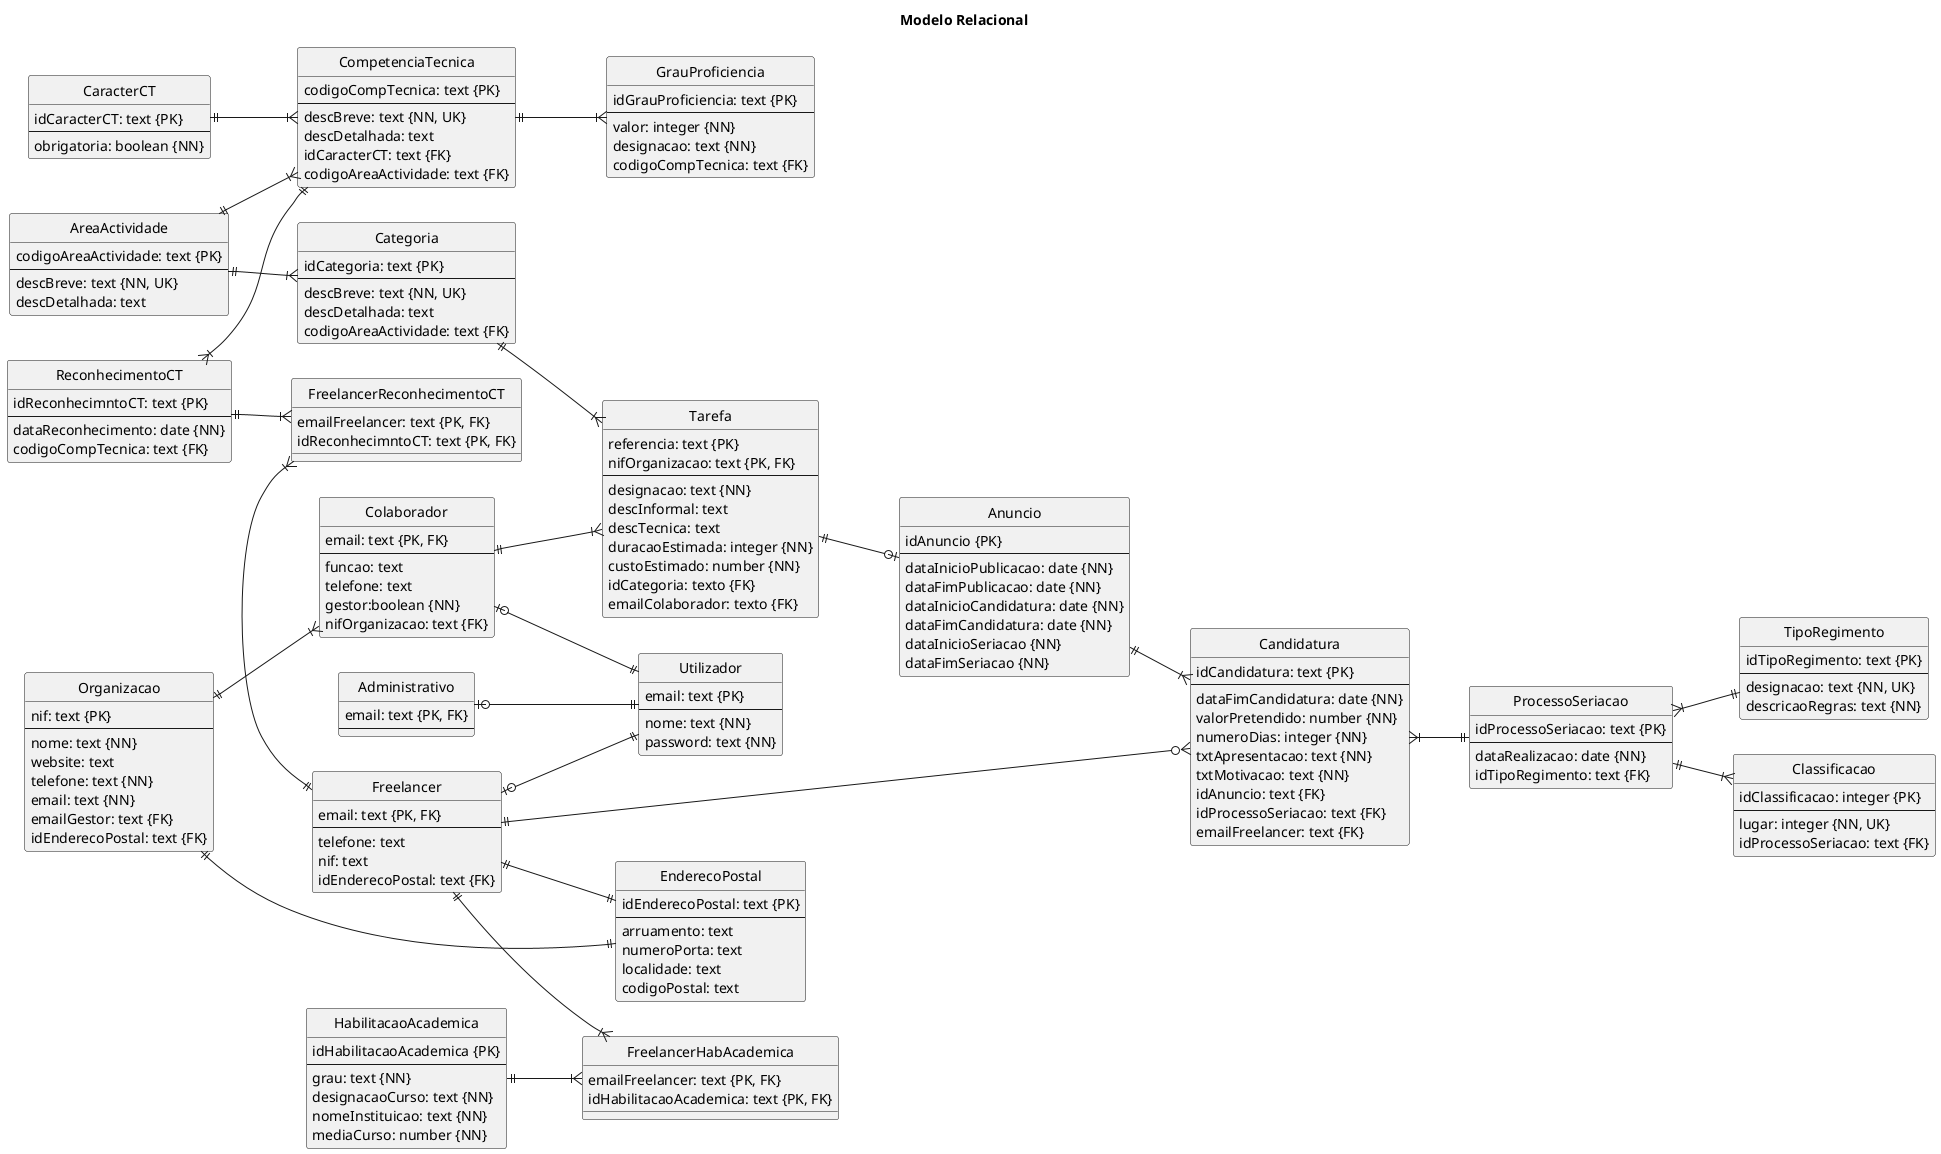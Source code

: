 @startuml

left to right direction
title Modelo Relacional

hide circle
'skinparam linetype ortho

entity "Organizacao" {
    nif: text {PK}     
    --
    nome: text {NN}
    website: text
    telefone: text {NN}
    email: text {NN}
    emailGestor: text {FK}
    idEnderecoPostal: text {FK}
}

entity "Colaborador" {
    email: text {PK, FK}
    --
    funcao: text
    telefone: text
    gestor:boolean {NN}
    nifOrganizacao: text {FK}
}

entity "Utilizador" {
    email: text {PK}
    --
    nome: text {NN}
    password: text {NN}
}

entity "Administrativo" {
    email: text {PK, FK}
    --
}

entity "Categoria" {
    idCategoria: text {PK}
    --
    descBreve: text {NN, UK}
    descDetalhada: text
    codigoAreaActividade: text {FK}
}

entity "CompetenciaTecnica" {
    codigoCompTecnica: text {PK}
    --
    descBreve: text {NN, UK}
    descDetalhada: text
    idCaracterCT: text {FK}
    codigoAreaActividade: text {FK}
}

entity "AreaActividade" {
    codigoAreaActividade: text {PK}
    --
    descBreve: text {NN, UK}
    descDetalhada: text
}

entity "GrauProficiencia" {
    idGrauProficiencia: text {PK}
    --
    valor: integer {NN}
    designacao: text {NN}
    codigoCompTecnica: text {FK}
}

entity "Freelancer" {
    email: text {PK, FK}
    --
    telefone: text
    nif: text
    idEnderecoPostal: text {FK}
}

entity "EnderecoPostal" {
    idEnderecoPostal: text {PK}
    --
    arruamento: text 
    numeroPorta: text 
    localidade: text 
    codigoPostal: text 
}

entity "Tarefa" {
    referencia: text {PK}
    nifOrganizacao: text {PK, FK}
    --
    designacao: text {NN}
    descInformal: text
    descTecnica: text
    duracaoEstimada: integer {NN}
    custoEstimado: number {NN}
    idCategoria: texto {FK}
    emailColaborador: texto {FK}
}

entity "Anuncio" {
    idAnuncio {PK}
    --
    dataInicioPublicacao: date {NN}
    dataFimPublicacao: date {NN}
    dataInicioCandidatura: date {NN}
    dataFimCandidatura: date {NN}
    dataInicioSeriacao {NN} 
    dataFimSeriacao {NN}
}

entity "ProcessoSeriacao" {
    idProcessoSeriacao: text {PK}
    --
    dataRealizacao: date {NN}
    idTipoRegimento: text {FK}
}

entity "TipoRegimento" {
    idTipoRegimento: text {PK}
    --
    designacao: text {NN, UK}
    descricaoRegras: text {NN}
}

entity "Classificacao" {
    idClassificacao: integer {PK}
    --
    lugar: integer {NN, UK}
    idProcessoSeriacao: text {FK}
}

entity "Candidatura" {
    idCandidatura: text {PK}
    --
    dataFimCandidatura: date {NN}
    valorPretendido: number {NN}
    numeroDias: integer {NN}
    txtApresentacao: text {NN}
    txtMotivacao: text {NN}
    idAnuncio: text {FK}
    idProcessoSeriacao: text {FK}
    emailFreelancer: text {FK}
}

entity "HabilitacaoAcademica" {
    idHabilitacaoAcademica {PK}
    --
    grau: text {NN}
    designacaoCurso: text {NN}
    nomeInstituicao: text {NN}
    mediaCurso: number {NN}
}

entity "ReconhecimentoCT" {
    idReconhecimntoCT: text {PK}
    --
    dataReconhecimento: date {NN}
    codigoCompTecnica: text {FK}
}

entity "FreelancerHabAcademica" {
    emailFreelancer: text {PK, FK}
    idHabilitacaoAcademica: text {PK, FK}
}

entity "FreelancerReconhecimentoCT" {
    emailFreelancer: text {PK, FK}
    idReconhecimntoCT: text {PK, FK}

}

entity "CaracterCT" {
    idCaracterCT: text {PK}
    --
    obrigatoria: boolean {NN}
}

AreaActividade ||--|{ Categoria
Freelancer |o--|| Utilizador
Administrativo |o--|| Utilizador
AreaActividade ||--|{ CompetenciaTecnica
CompetenciaTecnica ||--|{ GrauProficiencia
Colaborador ||--|{ Tarefa
Categoria ||--|{ Tarefa
Tarefa ||--o| Anuncio
Organizacao ||--|{ Colaborador
Colaborador |o--|| Utilizador
Anuncio ||--|{ Candidatura
Freelancer||--o{ Candidatura
Organizacao ||--|| EnderecoPostal
Freelancer ||--|| EnderecoPostal
Candidatura }|--|| ProcessoSeriacao
ProcessoSeriacao }|--|| TipoRegimento
ProcessoSeriacao ||--|{ Classificacao
Freelancer ||--|{ FreelancerHabAcademica
HabilitacaoAcademica ||--|{ FreelancerHabAcademica
Freelancer ||-|{ FreelancerReconhecimentoCT
ReconhecimentoCT ||--|{ FreelancerReconhecimentoCT
ReconhecimentoCT }|--|| CompetenciaTecnica
CaracterCT ||--|{ CompetenciaTecnica


@enduml